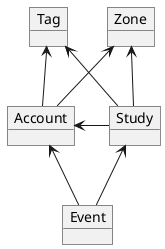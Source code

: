 @startuml

object Study
object Account
object Tag
object Zone
object Event

Zone <-d- Account
Tag <-d- Study
Event -u-> Study
Event -u-> Account
Account -u-> Tag
Account <-r- Study
Zone <-d- Study

@enduml